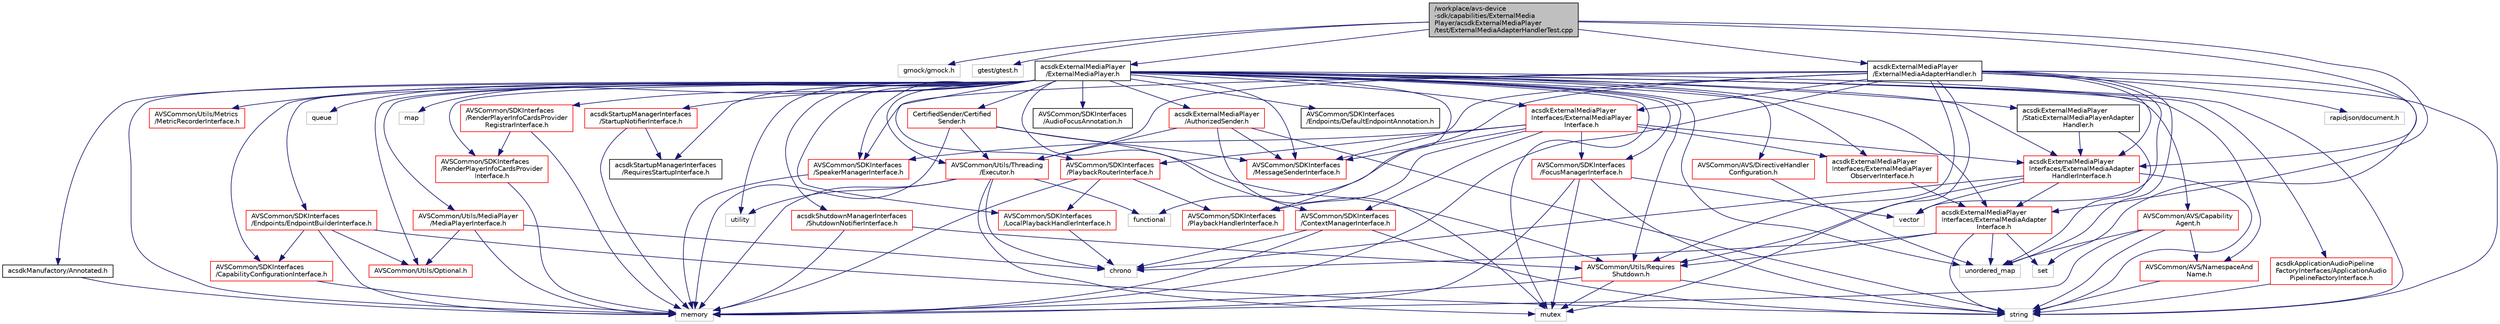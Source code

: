 digraph "/workplace/avs-device-sdk/capabilities/ExternalMediaPlayer/acsdkExternalMediaPlayer/test/ExternalMediaAdapterHandlerTest.cpp"
{
 // LATEX_PDF_SIZE
  edge [fontname="Helvetica",fontsize="10",labelfontname="Helvetica",labelfontsize="10"];
  node [fontname="Helvetica",fontsize="10",shape=record];
  Node1 [label="/workplace/avs-device\l-sdk/capabilities/ExternalMedia\lPlayer/acsdkExternalMediaPlayer\l/test/ExternalMediaAdapterHandlerTest.cpp",height=0.2,width=0.4,color="black", fillcolor="grey75", style="filled", fontcolor="black",tooltip=" "];
  Node1 -> Node2 [color="midnightblue",fontsize="10",style="solid",fontname="Helvetica"];
  Node2 [label="gmock/gmock.h",height=0.2,width=0.4,color="grey75", fillcolor="white", style="filled",tooltip=" "];
  Node1 -> Node3 [color="midnightblue",fontsize="10",style="solid",fontname="Helvetica"];
  Node3 [label="gtest/gtest.h",height=0.2,width=0.4,color="grey75", fillcolor="white", style="filled",tooltip=" "];
  Node1 -> Node4 [color="midnightblue",fontsize="10",style="solid",fontname="Helvetica"];
  Node4 [label="acsdkExternalMediaPlayer\l/ExternalMediaPlayer.h",height=0.2,width=0.4,color="black", fillcolor="white", style="filled",URL="$_external_media_player_8h.html",tooltip=" "];
  Node4 -> Node5 [color="midnightblue",fontsize="10",style="solid",fontname="Helvetica"];
  Node5 [label="map",height=0.2,width=0.4,color="grey75", fillcolor="white", style="filled",tooltip=" "];
  Node4 -> Node6 [color="midnightblue",fontsize="10",style="solid",fontname="Helvetica"];
  Node6 [label="memory",height=0.2,width=0.4,color="grey75", fillcolor="white", style="filled",tooltip=" "];
  Node4 -> Node7 [color="midnightblue",fontsize="10",style="solid",fontname="Helvetica"];
  Node7 [label="mutex",height=0.2,width=0.4,color="grey75", fillcolor="white", style="filled",tooltip=" "];
  Node4 -> Node8 [color="midnightblue",fontsize="10",style="solid",fontname="Helvetica"];
  Node8 [label="queue",height=0.2,width=0.4,color="grey75", fillcolor="white", style="filled",tooltip=" "];
  Node4 -> Node9 [color="midnightblue",fontsize="10",style="solid",fontname="Helvetica"];
  Node9 [label="string",height=0.2,width=0.4,color="grey75", fillcolor="white", style="filled",tooltip=" "];
  Node4 -> Node10 [color="midnightblue",fontsize="10",style="solid",fontname="Helvetica"];
  Node10 [label="unordered_map",height=0.2,width=0.4,color="grey75", fillcolor="white", style="filled",tooltip=" "];
  Node4 -> Node11 [color="midnightblue",fontsize="10",style="solid",fontname="Helvetica"];
  Node11 [label="utility",height=0.2,width=0.4,color="grey75", fillcolor="white", style="filled",tooltip=" "];
  Node4 -> Node12 [color="midnightblue",fontsize="10",style="solid",fontname="Helvetica"];
  Node12 [label="AVSCommon/AVS/Capability\lAgent.h",height=0.2,width=0.4,color="red", fillcolor="white", style="filled",URL="$_capability_agent_8h.html",tooltip=" "];
  Node12 -> Node10 [color="midnightblue",fontsize="10",style="solid",fontname="Helvetica"];
  Node12 -> Node9 [color="midnightblue",fontsize="10",style="solid",fontname="Helvetica"];
  Node12 -> Node6 [color="midnightblue",fontsize="10",style="solid",fontname="Helvetica"];
  Node12 -> Node14 [color="midnightblue",fontsize="10",style="solid",fontname="Helvetica"];
  Node14 [label="AVSCommon/AVS/NamespaceAnd\lName.h",height=0.2,width=0.4,color="red", fillcolor="white", style="filled",URL="$_namespace_and_name_8h.html",tooltip=" "];
  Node14 -> Node9 [color="midnightblue",fontsize="10",style="solid",fontname="Helvetica"];
  Node4 -> Node68 [color="midnightblue",fontsize="10",style="solid",fontname="Helvetica"];
  Node68 [label="AVSCommon/AVS/DirectiveHandler\lConfiguration.h",height=0.2,width=0.4,color="red", fillcolor="white", style="filled",URL="$_directive_handler_configuration_8h.html",tooltip=" "];
  Node68 -> Node10 [color="midnightblue",fontsize="10",style="solid",fontname="Helvetica"];
  Node4 -> Node14 [color="midnightblue",fontsize="10",style="solid",fontname="Helvetica"];
  Node4 -> Node75 [color="midnightblue",fontsize="10",style="solid",fontname="Helvetica"];
  Node75 [label="AVSCommon/SDKInterfaces\l/AudioFocusAnnotation.h",height=0.2,width=0.4,color="black", fillcolor="white", style="filled",URL="$_audio_focus_annotation_8h.html",tooltip=" "];
  Node4 -> Node76 [color="midnightblue",fontsize="10",style="solid",fontname="Helvetica"];
  Node76 [label="AVSCommon/SDKInterfaces\l/CapabilityConfigurationInterface.h",height=0.2,width=0.4,color="red", fillcolor="white", style="filled",URL="$_capability_configuration_interface_8h.html",tooltip=" "];
  Node76 -> Node6 [color="midnightblue",fontsize="10",style="solid",fontname="Helvetica"];
  Node4 -> Node79 [color="midnightblue",fontsize="10",style="solid",fontname="Helvetica"];
  Node79 [label="AVSCommon/SDKInterfaces\l/ContextManagerInterface.h",height=0.2,width=0.4,color="red", fillcolor="white", style="filled",URL="$_context_manager_interface_8h.html",tooltip=" "];
  Node79 -> Node19 [color="midnightblue",fontsize="10",style="solid",fontname="Helvetica"];
  Node19 [label="chrono",height=0.2,width=0.4,color="grey75", fillcolor="white", style="filled",tooltip=" "];
  Node79 -> Node6 [color="midnightblue",fontsize="10",style="solid",fontname="Helvetica"];
  Node79 -> Node9 [color="midnightblue",fontsize="10",style="solid",fontname="Helvetica"];
  Node4 -> Node83 [color="midnightblue",fontsize="10",style="solid",fontname="Helvetica"];
  Node83 [label="AVSCommon/SDKInterfaces\l/FocusManagerInterface.h",height=0.2,width=0.4,color="red", fillcolor="white", style="filled",URL="$_focus_manager_interface_8h.html",tooltip=" "];
  Node83 -> Node6 [color="midnightblue",fontsize="10",style="solid",fontname="Helvetica"];
  Node83 -> Node7 [color="midnightblue",fontsize="10",style="solid",fontname="Helvetica"];
  Node83 -> Node9 [color="midnightblue",fontsize="10",style="solid",fontname="Helvetica"];
  Node83 -> Node22 [color="midnightblue",fontsize="10",style="solid",fontname="Helvetica"];
  Node22 [label="vector",height=0.2,width=0.4,color="grey75", fillcolor="white", style="filled",tooltip=" "];
  Node4 -> Node87 [color="midnightblue",fontsize="10",style="solid",fontname="Helvetica"];
  Node87 [label="AVSCommon/SDKInterfaces\l/LocalPlaybackHandlerInterface.h",height=0.2,width=0.4,color="red", fillcolor="white", style="filled",URL="$_local_playback_handler_interface_8h.html",tooltip=" "];
  Node87 -> Node19 [color="midnightblue",fontsize="10",style="solid",fontname="Helvetica"];
  Node4 -> Node89 [color="midnightblue",fontsize="10",style="solid",fontname="Helvetica"];
  Node89 [label="AVSCommon/SDKInterfaces\l/MessageSenderInterface.h",height=0.2,width=0.4,color="red", fillcolor="white", style="filled",URL="$_message_sender_interface_8h.html",tooltip=" "];
  Node4 -> Node93 [color="midnightblue",fontsize="10",style="solid",fontname="Helvetica"];
  Node93 [label="AVSCommon/SDKInterfaces\l/PlaybackHandlerInterface.h",height=0.2,width=0.4,color="red", fillcolor="white", style="filled",URL="$_playback_handler_interface_8h.html",tooltip=" "];
  Node4 -> Node94 [color="midnightblue",fontsize="10",style="solid",fontname="Helvetica"];
  Node94 [label="AVSCommon/SDKInterfaces\l/PlaybackRouterInterface.h",height=0.2,width=0.4,color="red", fillcolor="white", style="filled",URL="$_playback_router_interface_8h.html",tooltip=" "];
  Node94 -> Node6 [color="midnightblue",fontsize="10",style="solid",fontname="Helvetica"];
  Node94 -> Node93 [color="midnightblue",fontsize="10",style="solid",fontname="Helvetica"];
  Node94 -> Node87 [color="midnightblue",fontsize="10",style="solid",fontname="Helvetica"];
  Node4 -> Node95 [color="midnightblue",fontsize="10",style="solid",fontname="Helvetica"];
  Node95 [label="AVSCommon/SDKInterfaces\l/RenderPlayerInfoCardsProvider\lInterface.h",height=0.2,width=0.4,color="red", fillcolor="white", style="filled",URL="$_render_player_info_cards_provider_interface_8h.html",tooltip=" "];
  Node95 -> Node6 [color="midnightblue",fontsize="10",style="solid",fontname="Helvetica"];
  Node4 -> Node100 [color="midnightblue",fontsize="10",style="solid",fontname="Helvetica"];
  Node100 [label="AVSCommon/SDKInterfaces\l/RenderPlayerInfoCardsProvider\lRegistrarInterface.h",height=0.2,width=0.4,color="red", fillcolor="white", style="filled",URL="$_render_player_info_cards_provider_registrar_interface_8h.html",tooltip=" "];
  Node100 -> Node6 [color="midnightblue",fontsize="10",style="solid",fontname="Helvetica"];
  Node100 -> Node95 [color="midnightblue",fontsize="10",style="solid",fontname="Helvetica"];
  Node4 -> Node101 [color="midnightblue",fontsize="10",style="solid",fontname="Helvetica"];
  Node101 [label="AVSCommon/SDKInterfaces\l/SpeakerManagerInterface.h",height=0.2,width=0.4,color="red", fillcolor="white", style="filled",URL="$_speaker_manager_interface_8h.html",tooltip=" "];
  Node101 -> Node6 [color="midnightblue",fontsize="10",style="solid",fontname="Helvetica"];
  Node4 -> Node106 [color="midnightblue",fontsize="10",style="solid",fontname="Helvetica"];
  Node106 [label="AVSCommon/SDKInterfaces\l/Endpoints/DefaultEndpointAnnotation.h",height=0.2,width=0.4,color="black", fillcolor="white", style="filled",URL="$_default_endpoint_annotation_8h.html",tooltip=" "];
  Node4 -> Node107 [color="midnightblue",fontsize="10",style="solid",fontname="Helvetica"];
  Node107 [label="AVSCommon/SDKInterfaces\l/Endpoints/EndpointBuilderInterface.h",height=0.2,width=0.4,color="red", fillcolor="white", style="filled",URL="$_endpoint_builder_interface_8h.html",tooltip=" "];
  Node107 -> Node6 [color="midnightblue",fontsize="10",style="solid",fontname="Helvetica"];
  Node107 -> Node9 [color="midnightblue",fontsize="10",style="solid",fontname="Helvetica"];
  Node107 -> Node76 [color="midnightblue",fontsize="10",style="solid",fontname="Helvetica"];
  Node107 -> Node17 [color="midnightblue",fontsize="10",style="solid",fontname="Helvetica"];
  Node17 [label="AVSCommon/Utils/Optional.h",height=0.2,width=0.4,color="red", fillcolor="white", style="filled",URL="$_optional_8h.html",tooltip=" "];
  Node4 -> Node141 [color="midnightblue",fontsize="10",style="solid",fontname="Helvetica"];
  Node141 [label="AVSCommon/Utils/MediaPlayer\l/MediaPlayerInterface.h",height=0.2,width=0.4,color="red", fillcolor="white", style="filled",URL="$_media_player_interface_8h.html",tooltip=" "];
  Node141 -> Node19 [color="midnightblue",fontsize="10",style="solid",fontname="Helvetica"];
  Node141 -> Node6 [color="midnightblue",fontsize="10",style="solid",fontname="Helvetica"];
  Node141 -> Node17 [color="midnightblue",fontsize="10",style="solid",fontname="Helvetica"];
  Node4 -> Node158 [color="midnightblue",fontsize="10",style="solid",fontname="Helvetica"];
  Node158 [label="AVSCommon/Utils/Metrics\l/MetricRecorderInterface.h",height=0.2,width=0.4,color="red", fillcolor="white", style="filled",URL="$_metric_recorder_interface_8h.html",tooltip=" "];
  Node4 -> Node17 [color="midnightblue",fontsize="10",style="solid",fontname="Helvetica"];
  Node4 -> Node112 [color="midnightblue",fontsize="10",style="solid",fontname="Helvetica"];
  Node112 [label="AVSCommon/Utils/Requires\lShutdown.h",height=0.2,width=0.4,color="red", fillcolor="white", style="filled",URL="$_requires_shutdown_8h.html",tooltip=" "];
  Node112 -> Node6 [color="midnightblue",fontsize="10",style="solid",fontname="Helvetica"];
  Node112 -> Node7 [color="midnightblue",fontsize="10",style="solid",fontname="Helvetica"];
  Node112 -> Node9 [color="midnightblue",fontsize="10",style="solid",fontname="Helvetica"];
  Node4 -> Node163 [color="midnightblue",fontsize="10",style="solid",fontname="Helvetica"];
  Node163 [label="AVSCommon/Utils/Threading\l/Executor.h",height=0.2,width=0.4,color="red", fillcolor="white", style="filled",URL="$_executor_8h.html",tooltip=" "];
  Node163 -> Node19 [color="midnightblue",fontsize="10",style="solid",fontname="Helvetica"];
  Node163 -> Node31 [color="midnightblue",fontsize="10",style="solid",fontname="Helvetica"];
  Node31 [label="functional",height=0.2,width=0.4,color="grey75", fillcolor="white", style="filled",tooltip=" "];
  Node163 -> Node6 [color="midnightblue",fontsize="10",style="solid",fontname="Helvetica"];
  Node163 -> Node7 [color="midnightblue",fontsize="10",style="solid",fontname="Helvetica"];
  Node163 -> Node11 [color="midnightblue",fontsize="10",style="solid",fontname="Helvetica"];
  Node4 -> Node171 [color="midnightblue",fontsize="10",style="solid",fontname="Helvetica"];
  Node171 [label="CertifiedSender/Certified\lSender.h",height=0.2,width=0.4,color="red", fillcolor="white", style="filled",URL="$_certified_sender_8h.html",tooltip=" "];
  Node171 -> Node89 [color="midnightblue",fontsize="10",style="solid",fontname="Helvetica"];
  Node171 -> Node112 [color="midnightblue",fontsize="10",style="solid",fontname="Helvetica"];
  Node171 -> Node163 [color="midnightblue",fontsize="10",style="solid",fontname="Helvetica"];
  Node171 -> Node6 [color="midnightblue",fontsize="10",style="solid",fontname="Helvetica"];
  Node4 -> Node188 [color="midnightblue",fontsize="10",style="solid",fontname="Helvetica"];
  Node188 [label="acsdkApplicationAudioPipeline\lFactoryInterfaces/ApplicationAudio\lPipelineFactoryInterface.h",height=0.2,width=0.4,color="red", fillcolor="white", style="filled",URL="$_application_audio_pipeline_factory_interface_8h.html",tooltip=" "];
  Node188 -> Node9 [color="midnightblue",fontsize="10",style="solid",fontname="Helvetica"];
  Node4 -> Node198 [color="midnightblue",fontsize="10",style="solid",fontname="Helvetica"];
  Node198 [label="acsdkExternalMediaPlayer\lInterfaces/ExternalMediaAdapter\lInterface.h",height=0.2,width=0.4,color="red", fillcolor="white", style="filled",URL="$_external_media_adapter_interface_8h.html",tooltip=" "];
  Node198 -> Node19 [color="midnightblue",fontsize="10",style="solid",fontname="Helvetica"];
  Node198 -> Node26 [color="midnightblue",fontsize="10",style="solid",fontname="Helvetica"];
  Node26 [label="set",height=0.2,width=0.4,color="grey75", fillcolor="white", style="filled",tooltip=" "];
  Node198 -> Node9 [color="midnightblue",fontsize="10",style="solid",fontname="Helvetica"];
  Node198 -> Node10 [color="midnightblue",fontsize="10",style="solid",fontname="Helvetica"];
  Node198 -> Node112 [color="midnightblue",fontsize="10",style="solid",fontname="Helvetica"];
  Node4 -> Node200 [color="midnightblue",fontsize="10",style="solid",fontname="Helvetica"];
  Node200 [label="acsdkExternalMediaPlayer\lInterfaces/ExternalMediaAdapter\lHandlerInterface.h",height=0.2,width=0.4,color="red", fillcolor="white", style="filled",URL="$_external_media_adapter_handler_interface_8h.html",tooltip=" "];
  Node200 -> Node19 [color="midnightblue",fontsize="10",style="solid",fontname="Helvetica"];
  Node200 -> Node9 [color="midnightblue",fontsize="10",style="solid",fontname="Helvetica"];
  Node200 -> Node22 [color="midnightblue",fontsize="10",style="solid",fontname="Helvetica"];
  Node200 -> Node112 [color="midnightblue",fontsize="10",style="solid",fontname="Helvetica"];
  Node200 -> Node198 [color="midnightblue",fontsize="10",style="solid",fontname="Helvetica"];
  Node4 -> Node202 [color="midnightblue",fontsize="10",style="solid",fontname="Helvetica"];
  Node202 [label="acsdkExternalMediaPlayer\lInterfaces/ExternalMediaPlayer\lInterface.h",height=0.2,width=0.4,color="red", fillcolor="white", style="filled",URL="$_external_media_player_interface_8h.html",tooltip=" "];
  Node202 -> Node79 [color="midnightblue",fontsize="10",style="solid",fontname="Helvetica"];
  Node202 -> Node83 [color="midnightblue",fontsize="10",style="solid",fontname="Helvetica"];
  Node202 -> Node89 [color="midnightblue",fontsize="10",style="solid",fontname="Helvetica"];
  Node202 -> Node93 [color="midnightblue",fontsize="10",style="solid",fontname="Helvetica"];
  Node202 -> Node94 [color="midnightblue",fontsize="10",style="solid",fontname="Helvetica"];
  Node202 -> Node101 [color="midnightblue",fontsize="10",style="solid",fontname="Helvetica"];
  Node202 -> Node200 [color="midnightblue",fontsize="10",style="solid",fontname="Helvetica"];
  Node202 -> Node203 [color="midnightblue",fontsize="10",style="solid",fontname="Helvetica"];
  Node203 [label="acsdkExternalMediaPlayer\lInterfaces/ExternalMediaPlayer\lObserverInterface.h",height=0.2,width=0.4,color="red", fillcolor="white", style="filled",URL="$_external_media_player_observer_interface_8h.html",tooltip=" "];
  Node203 -> Node198 [color="midnightblue",fontsize="10",style="solid",fontname="Helvetica"];
  Node4 -> Node203 [color="midnightblue",fontsize="10",style="solid",fontname="Helvetica"];
  Node4 -> Node204 [color="midnightblue",fontsize="10",style="solid",fontname="Helvetica"];
  Node204 [label="acsdkManufactory/Annotated.h",height=0.2,width=0.4,color="black", fillcolor="white", style="filled",URL="$_annotated_8h.html",tooltip=" "];
  Node204 -> Node6 [color="midnightblue",fontsize="10",style="solid",fontname="Helvetica"];
  Node4 -> Node205 [color="midnightblue",fontsize="10",style="solid",fontname="Helvetica"];
  Node205 [label="acsdkShutdownManagerInterfaces\l/ShutdownNotifierInterface.h",height=0.2,width=0.4,color="red", fillcolor="white", style="filled",URL="$_shutdown_notifier_interface_8h.html",tooltip=" "];
  Node205 -> Node6 [color="midnightblue",fontsize="10",style="solid",fontname="Helvetica"];
  Node205 -> Node112 [color="midnightblue",fontsize="10",style="solid",fontname="Helvetica"];
  Node4 -> Node207 [color="midnightblue",fontsize="10",style="solid",fontname="Helvetica"];
  Node207 [label="acsdkStartupManagerInterfaces\l/RequiresStartupInterface.h",height=0.2,width=0.4,color="black", fillcolor="white", style="filled",URL="$_requires_startup_interface_8h.html",tooltip=" "];
  Node4 -> Node208 [color="midnightblue",fontsize="10",style="solid",fontname="Helvetica"];
  Node208 [label="acsdkStartupManagerInterfaces\l/StartupNotifierInterface.h",height=0.2,width=0.4,color="red", fillcolor="white", style="filled",URL="$_startup_notifier_interface_8h.html",tooltip=" "];
  Node208 -> Node6 [color="midnightblue",fontsize="10",style="solid",fontname="Helvetica"];
  Node208 -> Node207 [color="midnightblue",fontsize="10",style="solid",fontname="Helvetica"];
  Node4 -> Node209 [color="midnightblue",fontsize="10",style="solid",fontname="Helvetica"];
  Node209 [label="acsdkExternalMediaPlayer\l/AuthorizedSender.h",height=0.2,width=0.4,color="red", fillcolor="white", style="filled",URL="$_authorized_sender_8h.html",tooltip=" "];
  Node209 -> Node7 [color="midnightblue",fontsize="10",style="solid",fontname="Helvetica"];
  Node209 -> Node9 [color="midnightblue",fontsize="10",style="solid",fontname="Helvetica"];
  Node209 -> Node89 [color="midnightblue",fontsize="10",style="solid",fontname="Helvetica"];
  Node209 -> Node163 [color="midnightblue",fontsize="10",style="solid",fontname="Helvetica"];
  Node4 -> Node210 [color="midnightblue",fontsize="10",style="solid",fontname="Helvetica"];
  Node210 [label="acsdkExternalMediaPlayer\l/StaticExternalMediaPlayerAdapter\lHandler.h",height=0.2,width=0.4,color="black", fillcolor="white", style="filled",URL="$_static_external_media_player_adapter_handler_8h.html",tooltip=" "];
  Node210 -> Node10 [color="midnightblue",fontsize="10",style="solid",fontname="Helvetica"];
  Node210 -> Node200 [color="midnightblue",fontsize="10",style="solid",fontname="Helvetica"];
  Node1 -> Node211 [color="midnightblue",fontsize="10",style="solid",fontname="Helvetica"];
  Node211 [label="acsdkExternalMediaPlayer\l/ExternalMediaAdapterHandler.h",height=0.2,width=0.4,color="black", fillcolor="white", style="filled",URL="$_external_media_adapter_handler_8h.html",tooltip=" "];
  Node211 -> Node31 [color="midnightblue",fontsize="10",style="solid",fontname="Helvetica"];
  Node211 -> Node6 [color="midnightblue",fontsize="10",style="solid",fontname="Helvetica"];
  Node211 -> Node7 [color="midnightblue",fontsize="10",style="solid",fontname="Helvetica"];
  Node211 -> Node26 [color="midnightblue",fontsize="10",style="solid",fontname="Helvetica"];
  Node211 -> Node9 [color="midnightblue",fontsize="10",style="solid",fontname="Helvetica"];
  Node211 -> Node10 [color="midnightblue",fontsize="10",style="solid",fontname="Helvetica"];
  Node211 -> Node22 [color="midnightblue",fontsize="10",style="solid",fontname="Helvetica"];
  Node211 -> Node89 [color="midnightblue",fontsize="10",style="solid",fontname="Helvetica"];
  Node211 -> Node101 [color="midnightblue",fontsize="10",style="solid",fontname="Helvetica"];
  Node211 -> Node163 [color="midnightblue",fontsize="10",style="solid",fontname="Helvetica"];
  Node211 -> Node112 [color="midnightblue",fontsize="10",style="solid",fontname="Helvetica"];
  Node211 -> Node27 [color="midnightblue",fontsize="10",style="solid",fontname="Helvetica"];
  Node27 [label="rapidjson/document.h",height=0.2,width=0.4,color="grey75", fillcolor="white", style="filled",tooltip=" "];
  Node211 -> Node200 [color="midnightblue",fontsize="10",style="solid",fontname="Helvetica"];
  Node211 -> Node202 [color="midnightblue",fontsize="10",style="solid",fontname="Helvetica"];
  Node1 -> Node200 [color="midnightblue",fontsize="10",style="solid",fontname="Helvetica"];
  Node1 -> Node198 [color="midnightblue",fontsize="10",style="solid",fontname="Helvetica"];
}
